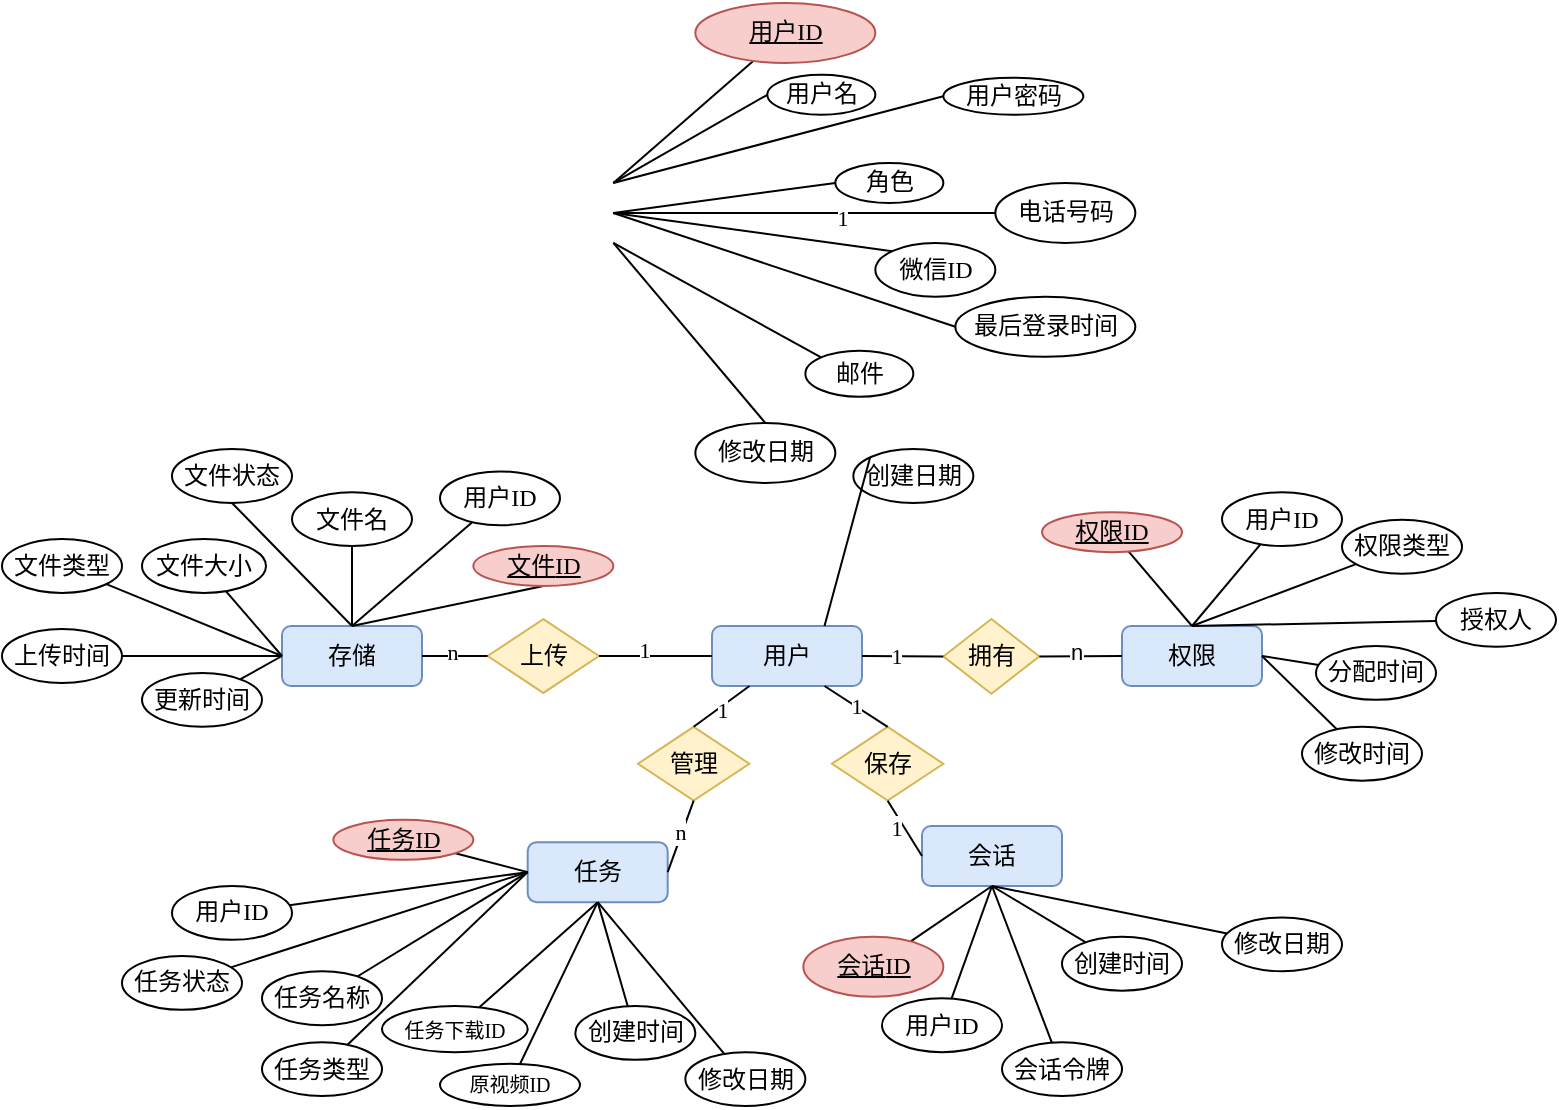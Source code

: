 <mxfile version="26.1.0">
  <diagram name="第 1 页" id="bgOKUu7Gq8YM4usamPUP">
    <mxGraphModel dx="1508" dy="450" grid="1" gridSize="10" guides="1" tooltips="1" connect="1" arrows="1" fold="1" page="1" pageScale="1" pageWidth="827" pageHeight="1169" math="0" shadow="0">
      <root>
        <mxCell id="0" />
        <mxCell id="1" parent="0" />
        <mxCell id="eCRAXAOJvU1YLAQ8M_cn-24" style="rounded=0;orthogonalLoop=1;jettySize=auto;html=1;entryX=1;entryY=0;entryDx=0;entryDy=0;endArrow=none;startFill=0;fontFamily=宋体;" parent="1" source="eCRAXAOJvU1YLAQ8M_cn-1" edge="1">
          <mxGeometry relative="1" as="geometry">
            <mxPoint x="235.67" y="468.47" as="targetPoint" />
          </mxGeometry>
        </mxCell>
        <mxCell id="eCRAXAOJvU1YLAQ8M_cn-1" value="&lt;u&gt;用户&lt;font face=&quot;Times New Roman&quot;&gt;ID&lt;/font&gt;&lt;/u&gt;" style="ellipse;whiteSpace=wrap;html=1;fillColor=#f8cecc;strokeColor=#b85450;fontFamily=宋体;" parent="1" vertex="1">
          <mxGeometry x="276.67" y="378.47" width="90" height="30" as="geometry" />
        </mxCell>
        <mxCell id="eCRAXAOJvU1YLAQ8M_cn-2" value="用户" style="rounded=1;whiteSpace=wrap;html=1;strokeColor=#6c8ebf;align=center;verticalAlign=middle;fontFamily=宋体;fontSize=12;fillColor=#dae8fc;" parent="1" vertex="1">
          <mxGeometry x="285" y="690" width="75" height="30" as="geometry" />
        </mxCell>
        <mxCell id="eCRAXAOJvU1YLAQ8M_cn-3" value="用户名&lt;span style=&quot;color: rgba(0, 0, 0, 0); font-size: 0px; text-align: start; text-wrap-mode: nowrap;&quot;&gt;%3CmxGraphModel%3E%3Croot%3E%3CmxCell%20id%3D%220%22%2F%3E%3CmxCell%20id%3D%221%22%20parent%3D%220%22%2F%3E%3CmxCell%20id%3D%222%22%20value%3D%22%E7%94%A8%E6%88%B7ID%22%20style%3D%22ellipse%3BwhiteSpace%3Dwrap%3Bhtml%3D1%3B%22%20vertex%3D%221%22%20parent%3D%221%22%3E%3CmxGeometry%20x%3D%22290%22%20y%3D%22230%22%20width%3D%22120%22%20height%3D%2280%22%20as%3D%22geometry%22%2F%3E%3C%2FmxCell%3E%3C%2Froot%3E%3C%2FmxGraphModel%3E&lt;/span&gt;" style="ellipse;whiteSpace=wrap;html=1;fontFamily=宋体;" parent="1" vertex="1">
          <mxGeometry x="312.67" y="414.38" width="54" height="20" as="geometry" />
        </mxCell>
        <mxCell id="eCRAXAOJvU1YLAQ8M_cn-4" value="角色" style="ellipse;whiteSpace=wrap;html=1;fontFamily=宋体;" parent="1" vertex="1">
          <mxGeometry x="346.67" y="458.47" width="54" height="20" as="geometry" />
        </mxCell>
        <mxCell id="eCRAXAOJvU1YLAQ8M_cn-5" value="邮件" style="ellipse;whiteSpace=wrap;html=1;fontFamily=宋体;" parent="1" vertex="1">
          <mxGeometry x="331.67" y="552.33" width="54" height="23.07" as="geometry" />
        </mxCell>
        <mxCell id="eCRAXAOJvU1YLAQ8M_cn-6" value="微信&lt;font face=&quot;Times New Roman&quot;&gt;ID&lt;/font&gt;" style="ellipse;whiteSpace=wrap;html=1;strokeColor=default;align=center;verticalAlign=middle;fontFamily=宋体;fontSize=12;fontColor=default;fillColor=default;" parent="1" vertex="1">
          <mxGeometry x="366.67" y="498.47" width="60" height="26.93" as="geometry" />
        </mxCell>
        <mxCell id="eCRAXAOJvU1YLAQ8M_cn-7" value="电话号码" style="ellipse;whiteSpace=wrap;html=1;fontFamily=宋体;" parent="1" vertex="1">
          <mxGeometry x="426.67" y="468.47" width="70" height="30" as="geometry" />
        </mxCell>
        <mxCell id="eCRAXAOJvU1YLAQ8M_cn-8" value="用户密码" style="ellipse;whiteSpace=wrap;html=1;fontFamily=宋体;" parent="1" vertex="1">
          <mxGeometry x="400.67" y="415.91" width="70" height="18.47" as="geometry" />
        </mxCell>
        <mxCell id="eCRAXAOJvU1YLAQ8M_cn-9" value="修改日期" style="ellipse;whiteSpace=wrap;html=1;fontFamily=宋体;" parent="1" vertex="1">
          <mxGeometry x="276.67" y="588.47" width="70" height="30" as="geometry" />
        </mxCell>
        <mxCell id="eCRAXAOJvU1YLAQ8M_cn-10" value="创建日期" style="ellipse;whiteSpace=wrap;html=1;fontFamily=宋体;" parent="1" vertex="1">
          <mxGeometry x="355.67" y="601.54" width="60" height="26.93" as="geometry" />
        </mxCell>
        <mxCell id="eCRAXAOJvU1YLAQ8M_cn-11" value="最后登录时间" style="ellipse;whiteSpace=wrap;html=1;fontFamily=宋体;" parent="1" vertex="1">
          <mxGeometry x="406.67" y="525.4" width="90" height="30" as="geometry" />
        </mxCell>
        <mxCell id="eCRAXAOJvU1YLAQ8M_cn-14" value="任务" style="rounded=1;whiteSpace=wrap;html=1;strokeColor=#6c8ebf;align=center;verticalAlign=middle;fontFamily=宋体;fontSize=12;fillColor=#dae8fc;" parent="1" vertex="1">
          <mxGeometry x="192.84" y="798.07" width="70" height="30" as="geometry" />
        </mxCell>
        <mxCell id="eCRAXAOJvU1YLAQ8M_cn-15" value="存储" style="rounded=1;whiteSpace=wrap;html=1;fillColor=#dae8fc;strokeColor=#6c8ebf;fontFamily=宋体;" parent="1" vertex="1">
          <mxGeometry x="70" y="690" width="70" height="30" as="geometry" />
        </mxCell>
        <mxCell id="eCRAXAOJvU1YLAQ8M_cn-16" value="拥有" style="rhombus;whiteSpace=wrap;html=1;horizontal=1;rotation=0;fillColor=#fff2cc;strokeColor=#d6b656;fontFamily=宋体;flipV=1;flipH=1;" parent="1" vertex="1">
          <mxGeometry x="400.67" y="686.54" width="48.01" height="37.31" as="geometry" />
        </mxCell>
        <mxCell id="eCRAXAOJvU1YLAQ8M_cn-18" value="上传" style="rhombus;whiteSpace=wrap;html=1;fillColor=#fff2cc;strokeColor=#d6b656;fontFamily=宋体;" parent="1" vertex="1">
          <mxGeometry x="172.83" y="686.54" width="55.67" height="36.93" as="geometry" />
        </mxCell>
        <mxCell id="eCRAXAOJvU1YLAQ8M_cn-20" value="管理" style="rhombus;whiteSpace=wrap;html=1;horizontal=1;rotation=0;fillColor=#fff2cc;strokeColor=#d6b656;fontFamily=宋体;" parent="1" vertex="1">
          <mxGeometry x="248" y="740.4" width="55.67" height="36.93" as="geometry" />
        </mxCell>
        <mxCell id="eCRAXAOJvU1YLAQ8M_cn-21" value="会话" style="rounded=1;whiteSpace=wrap;html=1;strokeColor=#6c8ebf;align=center;verticalAlign=middle;fontFamily=宋体;fontSize=12;fillColor=#dae8fc;" parent="1" vertex="1">
          <mxGeometry x="390.0" y="790" width="70" height="30" as="geometry" />
        </mxCell>
        <mxCell id="eCRAXAOJvU1YLAQ8M_cn-23" value="保存" style="rhombus;whiteSpace=wrap;html=1;horizontal=1;rotation=0;fillColor=#fff2cc;strokeColor=#d6b656;fontFamily=宋体;" parent="1" vertex="1">
          <mxGeometry x="345.0" y="740.4" width="55.67" height="36.93" as="geometry" />
        </mxCell>
        <mxCell id="eCRAXAOJvU1YLAQ8M_cn-25" style="rounded=0;orthogonalLoop=1;jettySize=auto;html=1;entryX=1;entryY=1;entryDx=0;entryDy=0;endArrow=none;startFill=0;exitX=0;exitY=0;exitDx=0;exitDy=0;fontFamily=宋体;" parent="1" source="eCRAXAOJvU1YLAQ8M_cn-5" edge="1">
          <mxGeometry relative="1" as="geometry">
            <mxPoint x="482.17" y="312.47" as="sourcePoint" />
            <mxPoint x="235.67" y="498.47" as="targetPoint" />
          </mxGeometry>
        </mxCell>
        <mxCell id="eCRAXAOJvU1YLAQ8M_cn-26" style="rounded=0;orthogonalLoop=1;jettySize=auto;html=1;entryX=1;entryY=0.5;entryDx=0;entryDy=0;endArrow=none;startFill=0;exitX=0;exitY=0.5;exitDx=0;exitDy=0;fontFamily=宋体;" parent="1" source="eCRAXAOJvU1YLAQ8M_cn-11" edge="1">
          <mxGeometry relative="1" as="geometry">
            <mxPoint x="492.67" y="322.47" as="sourcePoint" />
            <mxPoint x="235.67" y="483.47" as="targetPoint" />
          </mxGeometry>
        </mxCell>
        <mxCell id="eCRAXAOJvU1YLAQ8M_cn-27" style="rounded=0;orthogonalLoop=1;jettySize=auto;html=1;entryX=1;entryY=0.5;entryDx=0;entryDy=0;endArrow=none;startFill=0;exitX=0;exitY=0;exitDx=0;exitDy=0;fontFamily=宋体;" parent="1" source="eCRAXAOJvU1YLAQ8M_cn-6" edge="1">
          <mxGeometry relative="1" as="geometry">
            <mxPoint x="502.17" y="332.47" as="sourcePoint" />
            <mxPoint x="235.67" y="483.47" as="targetPoint" />
          </mxGeometry>
        </mxCell>
        <mxCell id="eCRAXAOJvU1YLAQ8M_cn-28" style="rounded=0;orthogonalLoop=1;jettySize=auto;html=1;entryX=1;entryY=0.5;entryDx=0;entryDy=0;endArrow=none;startFill=0;exitX=0;exitY=0.5;exitDx=0;exitDy=0;fontFamily=宋体;" parent="1" source="eCRAXAOJvU1YLAQ8M_cn-7" edge="1">
          <mxGeometry relative="1" as="geometry">
            <mxPoint x="512.17" y="342.47" as="sourcePoint" />
            <mxPoint x="235.67" y="483.47" as="targetPoint" />
          </mxGeometry>
        </mxCell>
        <mxCell id="eCRAXAOJvU1YLAQ8M_cn-29" style="rounded=0;orthogonalLoop=1;jettySize=auto;html=1;entryX=1;entryY=0.5;entryDx=0;entryDy=0;endArrow=none;startFill=0;exitX=0;exitY=0.5;exitDx=0;exitDy=0;fontFamily=宋体;" parent="1" source="eCRAXAOJvU1YLAQ8M_cn-4" edge="1">
          <mxGeometry relative="1" as="geometry">
            <mxPoint x="522.17" y="352.47" as="sourcePoint" />
            <mxPoint x="235.67" y="483.47" as="targetPoint" />
          </mxGeometry>
        </mxCell>
        <mxCell id="eCRAXAOJvU1YLAQ8M_cn-30" style="rounded=0;orthogonalLoop=1;jettySize=auto;html=1;entryX=1;entryY=0;entryDx=0;entryDy=0;endArrow=none;startFill=0;exitX=0;exitY=0.5;exitDx=0;exitDy=0;fontFamily=宋体;" parent="1" source="eCRAXAOJvU1YLAQ8M_cn-8" edge="1">
          <mxGeometry relative="1" as="geometry">
            <mxPoint x="532.17" y="362.47" as="sourcePoint" />
            <mxPoint x="235.67" y="468.47" as="targetPoint" />
          </mxGeometry>
        </mxCell>
        <mxCell id="eCRAXAOJvU1YLAQ8M_cn-31" style="rounded=0;orthogonalLoop=1;jettySize=auto;html=1;entryX=1;entryY=0;entryDx=0;entryDy=0;endArrow=none;startFill=0;exitX=0;exitY=0.5;exitDx=0;exitDy=0;fontFamily=宋体;" parent="1" source="eCRAXAOJvU1YLAQ8M_cn-3" edge="1">
          <mxGeometry relative="1" as="geometry">
            <mxPoint x="542.17" y="372.47" as="sourcePoint" />
            <mxPoint x="235.67" y="468.47" as="targetPoint" />
          </mxGeometry>
        </mxCell>
        <mxCell id="eCRAXAOJvU1YLAQ8M_cn-32" style="rounded=0;orthogonalLoop=1;jettySize=auto;html=1;entryX=1;entryY=1;entryDx=0;entryDy=0;endArrow=none;startFill=0;exitX=0.5;exitY=0;exitDx=0;exitDy=0;fontFamily=宋体;" parent="1" source="eCRAXAOJvU1YLAQ8M_cn-9" edge="1">
          <mxGeometry relative="1" as="geometry">
            <mxPoint x="552.17" y="382.47" as="sourcePoint" />
            <mxPoint x="235.67" y="498.47" as="targetPoint" />
          </mxGeometry>
        </mxCell>
        <mxCell id="eCRAXAOJvU1YLAQ8M_cn-33" style="rounded=0;orthogonalLoop=1;jettySize=auto;html=1;entryX=0.75;entryY=0;entryDx=0;entryDy=0;endArrow=none;startFill=0;exitX=0;exitY=0;exitDx=0;exitDy=0;fontFamily=宋体;" parent="1" source="eCRAXAOJvU1YLAQ8M_cn-10" target="eCRAXAOJvU1YLAQ8M_cn-2" edge="1">
          <mxGeometry relative="1" as="geometry">
            <mxPoint x="562.17" y="392.47" as="sourcePoint" />
            <mxPoint x="235.67" y="498.47" as="targetPoint" />
          </mxGeometry>
        </mxCell>
        <mxCell id="eCRAXAOJvU1YLAQ8M_cn-37" value="1" style="rounded=0;orthogonalLoop=1;jettySize=auto;html=1;entryX=0.75;entryY=1;entryDx=0;entryDy=0;endArrow=none;startFill=0;exitX=0.5;exitY=0;exitDx=0;exitDy=0;fontFamily=Times New Roman;" parent="1" source="eCRAXAOJvU1YLAQ8M_cn-23" target="eCRAXAOJvU1YLAQ8M_cn-2" edge="1">
          <mxGeometry relative="1" as="geometry">
            <mxPoint x="706.5" y="634" as="sourcePoint" />
            <mxPoint x="623.5" y="710" as="targetPoint" />
          </mxGeometry>
        </mxCell>
        <mxCell id="eCRAXAOJvU1YLAQ8M_cn-38" style="rounded=0;orthogonalLoop=1;jettySize=auto;html=1;entryX=1;entryY=0.5;entryDx=0;entryDy=0;endArrow=none;startFill=0;exitX=0;exitY=0.5;exitDx=0;exitDy=0;fontFamily=宋体;" parent="1" source="eCRAXAOJvU1YLAQ8M_cn-2" target="eCRAXAOJvU1YLAQ8M_cn-18" edge="1">
          <mxGeometry relative="1" as="geometry">
            <mxPoint x="716.5" y="644" as="sourcePoint" />
            <mxPoint x="633.5" y="720" as="targetPoint" />
          </mxGeometry>
        </mxCell>
        <mxCell id="eCRAXAOJvU1YLAQ8M_cn-123" value="1" style="edgeLabel;html=1;align=center;verticalAlign=middle;resizable=0;points=[];fontFamily=Times New Roman;fontSize=11;fontColor=default;labelBackgroundColor=default;" parent="eCRAXAOJvU1YLAQ8M_cn-38" vertex="1" connectable="0">
          <mxGeometry x="0.197" y="-3" relative="1" as="geometry">
            <mxPoint as="offset" />
          </mxGeometry>
        </mxCell>
        <mxCell id="eCRAXAOJvU1YLAQ8M_cn-39" style="rounded=0;orthogonalLoop=1;jettySize=auto;html=1;entryX=0.25;entryY=1;entryDx=0;entryDy=0;endArrow=none;startFill=0;exitX=0.5;exitY=0;exitDx=0;exitDy=0;fontFamily=宋体;" parent="1" source="eCRAXAOJvU1YLAQ8M_cn-20" target="eCRAXAOJvU1YLAQ8M_cn-2" edge="1">
          <mxGeometry relative="1" as="geometry">
            <mxPoint x="726.5" y="654" as="sourcePoint" />
            <mxPoint x="643.5" y="730" as="targetPoint" />
          </mxGeometry>
        </mxCell>
        <mxCell id="eCRAXAOJvU1YLAQ8M_cn-124" value="1" style="edgeLabel;html=1;align=center;verticalAlign=middle;resizable=0;points=[];fontFamily=Times New Roman;fontSize=11;fontColor=default;labelBackgroundColor=default;" parent="eCRAXAOJvU1YLAQ8M_cn-39" vertex="1" connectable="0">
          <mxGeometry x="0.052" y="-2" relative="1" as="geometry">
            <mxPoint x="-2" as="offset" />
          </mxGeometry>
        </mxCell>
        <mxCell id="eCRAXAOJvU1YLAQ8M_cn-40" style="rounded=0;orthogonalLoop=1;jettySize=auto;html=1;entryX=1;entryY=0.5;entryDx=0;entryDy=0;endArrow=none;startFill=0;fontFamily=宋体;exitX=0;exitY=0.5;exitDx=0;exitDy=0;" parent="1" source="eCRAXAOJvU1YLAQ8M_cn-16" target="eCRAXAOJvU1YLAQ8M_cn-2" edge="1">
          <mxGeometry relative="1" as="geometry">
            <mxPoint x="410" y="705" as="sourcePoint" />
            <mxPoint x="653.5" y="740" as="targetPoint" />
          </mxGeometry>
        </mxCell>
        <mxCell id="eCRAXAOJvU1YLAQ8M_cn-120" value="1" style="edgeLabel;html=1;align=center;verticalAlign=middle;resizable=0;points=[];fontFamily=Times New Roman;fontSize=11;fontColor=default;labelBackgroundColor=default;" parent="eCRAXAOJvU1YLAQ8M_cn-40" vertex="1" connectable="0">
          <mxGeometry x="0.071" y="1" relative="1" as="geometry">
            <mxPoint x="-2" y="-1" as="offset" />
          </mxGeometry>
        </mxCell>
        <mxCell id="eCRAXAOJvU1YLAQ8M_cn-44" style="rounded=0;orthogonalLoop=1;jettySize=auto;html=1;entryX=0;entryY=0.5;entryDx=0;entryDy=0;endArrow=none;startFill=0;exitX=1;exitY=0.5;exitDx=0;exitDy=0;fontFamily=宋体;" parent="1" source="eCRAXAOJvU1YLAQ8M_cn-15" target="eCRAXAOJvU1YLAQ8M_cn-18" edge="1">
          <mxGeometry relative="1" as="geometry">
            <mxPoint x="470" y="499" as="sourcePoint" />
            <mxPoint x="387" y="575" as="targetPoint" />
          </mxGeometry>
        </mxCell>
        <mxCell id="eCRAXAOJvU1YLAQ8M_cn-122" value="n" style="edgeLabel;html=1;align=center;verticalAlign=middle;resizable=0;points=[];fontFamily=Times New Roman;fontSize=11;fontColor=default;labelBackgroundColor=default;" parent="eCRAXAOJvU1YLAQ8M_cn-44" vertex="1" connectable="0">
          <mxGeometry x="-0.093" y="2" relative="1" as="geometry">
            <mxPoint as="offset" />
          </mxGeometry>
        </mxCell>
        <mxCell id="eCRAXAOJvU1YLAQ8M_cn-45" style="rounded=0;orthogonalLoop=1;jettySize=auto;html=1;entryX=0.5;entryY=1;entryDx=0;entryDy=0;endArrow=none;startFill=0;exitX=1;exitY=0.5;exitDx=0;exitDy=0;fontFamily=宋体;" parent="1" source="eCRAXAOJvU1YLAQ8M_cn-14" target="eCRAXAOJvU1YLAQ8M_cn-20" edge="1">
          <mxGeometry relative="1" as="geometry">
            <mxPoint x="480" y="509" as="sourcePoint" />
            <mxPoint x="397" y="585" as="targetPoint" />
          </mxGeometry>
        </mxCell>
        <mxCell id="eCRAXAOJvU1YLAQ8M_cn-125" value="n" style="edgeLabel;html=1;align=center;verticalAlign=middle;resizable=0;points=[];fontFamily=Times New Roman;fontSize=11;fontColor=default;labelBackgroundColor=default;" parent="eCRAXAOJvU1YLAQ8M_cn-45" vertex="1" connectable="0">
          <mxGeometry x="0.143" y="1" relative="1" as="geometry">
            <mxPoint as="offset" />
          </mxGeometry>
        </mxCell>
        <mxCell id="eCRAXAOJvU1YLAQ8M_cn-46" style="rounded=0;orthogonalLoop=1;jettySize=auto;html=1;entryX=0.5;entryY=1;entryDx=0;entryDy=0;endArrow=none;startFill=0;exitX=0;exitY=0.5;exitDx=0;exitDy=0;fontFamily=宋体;" parent="1" source="eCRAXAOJvU1YLAQ8M_cn-21" target="eCRAXAOJvU1YLAQ8M_cn-23" edge="1">
          <mxGeometry relative="1" as="geometry">
            <mxPoint x="796.5" y="724" as="sourcePoint" />
            <mxPoint x="713.5" y="800" as="targetPoint" />
          </mxGeometry>
        </mxCell>
        <mxCell id="eCRAXAOJvU1YLAQ8M_cn-126" value="1" style="edgeLabel;html=1;align=center;verticalAlign=middle;resizable=0;points=[];fontFamily=Times New Roman;fontSize=11;fontColor=default;labelBackgroundColor=default;" parent="eCRAXAOJvU1YLAQ8M_cn-46" vertex="1" connectable="0">
          <mxGeometry x="0.377" y="-1" relative="1" as="geometry">
            <mxPoint x="-2" y="5" as="offset" />
          </mxGeometry>
        </mxCell>
        <mxCell id="eCRAXAOJvU1YLAQ8M_cn-55" style="rounded=0;orthogonalLoop=1;jettySize=auto;html=1;entryX=0.5;entryY=1;entryDx=0;entryDy=0;endArrow=none;startFill=0;fontFamily=宋体;" parent="1" source="eCRAXAOJvU1YLAQ8M_cn-49" target="eCRAXAOJvU1YLAQ8M_cn-21" edge="1">
          <mxGeometry relative="1" as="geometry" />
        </mxCell>
        <mxCell id="eCRAXAOJvU1YLAQ8M_cn-49" value="会话&lt;font face=&quot;Times New Roman&quot;&gt;ID&lt;/font&gt;" style="ellipse;whiteSpace=wrap;html=1;fontStyle=4;fillColor=#f8cecc;strokeColor=#b85450;fontFamily=宋体;" parent="1" vertex="1">
          <mxGeometry x="330.67" y="845.4" width="70" height="30" as="geometry" />
        </mxCell>
        <mxCell id="eCRAXAOJvU1YLAQ8M_cn-56" style="edgeStyle=none;shape=connector;rounded=0;orthogonalLoop=1;jettySize=auto;html=1;entryX=0.5;entryY=1;entryDx=0;entryDy=0;strokeColor=default;align=center;verticalAlign=middle;fontFamily=宋体;fontSize=11;fontColor=default;labelBackgroundColor=default;startFill=0;endArrow=none;" parent="1" source="eCRAXAOJvU1YLAQ8M_cn-50" target="eCRAXAOJvU1YLAQ8M_cn-21" edge="1">
          <mxGeometry relative="1" as="geometry" />
        </mxCell>
        <mxCell id="eCRAXAOJvU1YLAQ8M_cn-50" value="用户&lt;font face=&quot;Times New Roman&quot;&gt;ID&lt;/font&gt;" style="ellipse;whiteSpace=wrap;html=1;fontFamily=宋体;" parent="1" vertex="1">
          <mxGeometry x="370.0" y="876.14" width="60" height="26.93" as="geometry" />
        </mxCell>
        <mxCell id="eCRAXAOJvU1YLAQ8M_cn-57" style="edgeStyle=none;shape=connector;rounded=0;orthogonalLoop=1;jettySize=auto;html=1;entryX=0.5;entryY=1;entryDx=0;entryDy=0;strokeColor=default;align=center;verticalAlign=middle;fontFamily=宋体;fontSize=11;fontColor=default;labelBackgroundColor=default;startFill=0;endArrow=none;" parent="1" source="eCRAXAOJvU1YLAQ8M_cn-51" target="eCRAXAOJvU1YLAQ8M_cn-21" edge="1">
          <mxGeometry relative="1" as="geometry" />
        </mxCell>
        <mxCell id="eCRAXAOJvU1YLAQ8M_cn-51" value="会话令牌" style="ellipse;whiteSpace=wrap;html=1;fontFamily=宋体;" parent="1" vertex="1">
          <mxGeometry x="430.0" y="898.07" width="60" height="26.93" as="geometry" />
        </mxCell>
        <mxCell id="eCRAXAOJvU1YLAQ8M_cn-58" style="edgeStyle=none;shape=connector;rounded=0;orthogonalLoop=1;jettySize=auto;html=1;entryX=0.5;entryY=1;entryDx=0;entryDy=0;strokeColor=default;align=center;verticalAlign=middle;fontFamily=宋体;fontSize=11;fontColor=default;labelBackgroundColor=default;startFill=0;endArrow=none;" parent="1" source="eCRAXAOJvU1YLAQ8M_cn-52" target="eCRAXAOJvU1YLAQ8M_cn-21" edge="1">
          <mxGeometry relative="1" as="geometry" />
        </mxCell>
        <mxCell id="eCRAXAOJvU1YLAQ8M_cn-52" value="创建时间" style="ellipse;whiteSpace=wrap;html=1;fontFamily=宋体;" parent="1" vertex="1">
          <mxGeometry x="460.0" y="845.4" width="60" height="26.93" as="geometry" />
        </mxCell>
        <mxCell id="eCRAXAOJvU1YLAQ8M_cn-59" style="edgeStyle=none;shape=connector;rounded=0;orthogonalLoop=1;jettySize=auto;html=1;entryX=0.5;entryY=1;entryDx=0;entryDy=0;strokeColor=default;align=center;verticalAlign=middle;fontFamily=宋体;fontSize=11;fontColor=default;labelBackgroundColor=default;startFill=0;endArrow=none;" parent="1" source="eCRAXAOJvU1YLAQ8M_cn-53" target="eCRAXAOJvU1YLAQ8M_cn-21" edge="1">
          <mxGeometry relative="1" as="geometry" />
        </mxCell>
        <mxCell id="eCRAXAOJvU1YLAQ8M_cn-53" value="修改日期" style="ellipse;whiteSpace=wrap;html=1;fontFamily=宋体;" parent="1" vertex="1">
          <mxGeometry x="540" y="835.74" width="60" height="26.93" as="geometry" />
        </mxCell>
        <mxCell id="eCRAXAOJvU1YLAQ8M_cn-79" style="edgeStyle=none;shape=connector;rounded=0;orthogonalLoop=1;jettySize=auto;html=1;strokeColor=default;align=center;verticalAlign=middle;fontFamily=宋体;fontSize=11;fontColor=default;labelBackgroundColor=default;startFill=0;endArrow=none;entryX=0;entryY=0.5;entryDx=0;entryDy=0;" parent="1" source="eCRAXAOJvU1YLAQ8M_cn-60" target="eCRAXAOJvU1YLAQ8M_cn-14" edge="1">
          <mxGeometry relative="1" as="geometry">
            <mxPoint x="130" y="840" as="targetPoint" />
          </mxGeometry>
        </mxCell>
        <mxCell id="eCRAXAOJvU1YLAQ8M_cn-60" value="任务&lt;font face=&quot;Times New Roman&quot;&gt;ID&lt;/font&gt;" style="ellipse;whiteSpace=wrap;html=1;fontStyle=4;fillColor=#f8cecc;strokeColor=#b85450;fontFamily=宋体;" parent="1" vertex="1">
          <mxGeometry x="95.67" y="786.93" width="70" height="20" as="geometry" />
        </mxCell>
        <mxCell id="eCRAXAOJvU1YLAQ8M_cn-78" style="edgeStyle=none;shape=connector;rounded=0;orthogonalLoop=1;jettySize=auto;html=1;entryX=0;entryY=0.5;entryDx=0;entryDy=0;strokeColor=default;align=center;verticalAlign=middle;fontFamily=宋体;fontSize=11;fontColor=default;labelBackgroundColor=default;startFill=0;endArrow=none;" parent="1" source="eCRAXAOJvU1YLAQ8M_cn-61" target="eCRAXAOJvU1YLAQ8M_cn-14" edge="1">
          <mxGeometry relative="1" as="geometry" />
        </mxCell>
        <mxCell id="eCRAXAOJvU1YLAQ8M_cn-61" value="用户&lt;font face=&quot;Times New Roman&quot;&gt;ID&lt;/font&gt;" style="ellipse;whiteSpace=wrap;html=1;fontFamily=宋体;" parent="1" vertex="1">
          <mxGeometry x="15" y="820.0" width="60" height="26.93" as="geometry" />
        </mxCell>
        <mxCell id="eCRAXAOJvU1YLAQ8M_cn-72" style="edgeStyle=none;shape=connector;rounded=0;orthogonalLoop=1;jettySize=auto;html=1;entryX=0.5;entryY=1;entryDx=0;entryDy=0;strokeColor=default;align=center;verticalAlign=middle;fontFamily=宋体;fontSize=11;fontColor=default;labelBackgroundColor=default;startFill=0;endArrow=none;" parent="1" source="eCRAXAOJvU1YLAQ8M_cn-64" target="eCRAXAOJvU1YLAQ8M_cn-14" edge="1">
          <mxGeometry relative="1" as="geometry" />
        </mxCell>
        <mxCell id="eCRAXAOJvU1YLAQ8M_cn-64" value="创建时间" style="ellipse;whiteSpace=wrap;html=1;fontFamily=宋体;" parent="1" vertex="1">
          <mxGeometry x="216.67" y="880" width="60" height="26.93" as="geometry" />
        </mxCell>
        <mxCell id="eCRAXAOJvU1YLAQ8M_cn-74" style="edgeStyle=none;shape=connector;rounded=0;orthogonalLoop=1;jettySize=auto;html=1;entryX=0.5;entryY=1;entryDx=0;entryDy=0;strokeColor=default;align=center;verticalAlign=middle;fontFamily=宋体;fontSize=11;fontColor=default;labelBackgroundColor=default;startFill=0;endArrow=none;" parent="1" source="eCRAXAOJvU1YLAQ8M_cn-65" target="eCRAXAOJvU1YLAQ8M_cn-14" edge="1">
          <mxGeometry relative="1" as="geometry" />
        </mxCell>
        <mxCell id="eCRAXAOJvU1YLAQ8M_cn-65" value="任务下载&lt;font face=&quot;Times New Roman&quot;&gt;ID&lt;/font&gt;" style="ellipse;whiteSpace=wrap;html=1;fontSize=10;fontFamily=宋体;" parent="1" vertex="1">
          <mxGeometry x="120" y="880" width="72.84" height="23.07" as="geometry" />
        </mxCell>
        <mxCell id="eCRAXAOJvU1YLAQ8M_cn-77" style="edgeStyle=none;shape=connector;rounded=0;orthogonalLoop=1;jettySize=auto;html=1;entryX=0;entryY=0.5;entryDx=0;entryDy=0;strokeColor=default;align=center;verticalAlign=middle;fontFamily=宋体;fontSize=11;fontColor=default;labelBackgroundColor=default;startFill=0;endArrow=none;" parent="1" source="eCRAXAOJvU1YLAQ8M_cn-66" target="eCRAXAOJvU1YLAQ8M_cn-14" edge="1">
          <mxGeometry relative="1" as="geometry" />
        </mxCell>
        <mxCell id="eCRAXAOJvU1YLAQ8M_cn-66" value="任务状态" style="ellipse;whiteSpace=wrap;html=1;fontFamily=宋体;" parent="1" vertex="1">
          <mxGeometry x="-10" y="855" width="60" height="26.93" as="geometry" />
        </mxCell>
        <mxCell id="eCRAXAOJvU1YLAQ8M_cn-73" style="edgeStyle=none;shape=connector;rounded=0;orthogonalLoop=1;jettySize=auto;html=1;entryX=0.5;entryY=1;entryDx=0;entryDy=0;strokeColor=default;align=center;verticalAlign=middle;fontFamily=宋体;fontSize=11;fontColor=default;labelBackgroundColor=default;startFill=0;endArrow=none;" parent="1" source="eCRAXAOJvU1YLAQ8M_cn-67" target="eCRAXAOJvU1YLAQ8M_cn-14" edge="1">
          <mxGeometry relative="1" as="geometry" />
        </mxCell>
        <mxCell id="eCRAXAOJvU1YLAQ8M_cn-67" value="原视频&lt;font face=&quot;Times New Roman&quot;&gt;ID&lt;/font&gt;" style="ellipse;whiteSpace=wrap;html=1;fontSize=10;fontFamily=宋体;" parent="1" vertex="1">
          <mxGeometry x="149" y="908.87" width="70" height="21.13" as="geometry" />
        </mxCell>
        <mxCell id="eCRAXAOJvU1YLAQ8M_cn-75" style="edgeStyle=none;shape=connector;rounded=0;orthogonalLoop=1;jettySize=auto;html=1;entryX=0;entryY=0.5;entryDx=0;entryDy=0;strokeColor=default;align=center;verticalAlign=middle;fontFamily=宋体;fontSize=11;fontColor=default;labelBackgroundColor=default;startFill=0;endArrow=none;" parent="1" source="eCRAXAOJvU1YLAQ8M_cn-68" target="eCRAXAOJvU1YLAQ8M_cn-14" edge="1">
          <mxGeometry relative="1" as="geometry" />
        </mxCell>
        <mxCell id="eCRAXAOJvU1YLAQ8M_cn-68" value="任务类型" style="ellipse;whiteSpace=wrap;html=1;fontFamily=宋体;" parent="1" vertex="1">
          <mxGeometry x="60" y="898.07" width="60" height="26.93" as="geometry" />
        </mxCell>
        <mxCell id="eCRAXAOJvU1YLAQ8M_cn-76" style="edgeStyle=none;shape=connector;rounded=0;orthogonalLoop=1;jettySize=auto;html=1;entryX=0;entryY=0.5;entryDx=0;entryDy=0;strokeColor=default;align=center;verticalAlign=middle;fontFamily=宋体;fontSize=11;fontColor=default;labelBackgroundColor=default;startFill=0;endArrow=none;" parent="1" source="eCRAXAOJvU1YLAQ8M_cn-69" target="eCRAXAOJvU1YLAQ8M_cn-14" edge="1">
          <mxGeometry relative="1" as="geometry" />
        </mxCell>
        <mxCell id="eCRAXAOJvU1YLAQ8M_cn-69" value="任务名称" style="ellipse;whiteSpace=wrap;html=1;fontFamily=宋体;" parent="1" vertex="1">
          <mxGeometry x="60" y="862.67" width="60" height="26.93" as="geometry" />
        </mxCell>
        <mxCell id="eCRAXAOJvU1YLAQ8M_cn-71" style="edgeStyle=none;shape=connector;rounded=0;orthogonalLoop=1;jettySize=auto;html=1;entryX=0.5;entryY=1;entryDx=0;entryDy=0;strokeColor=default;align=center;verticalAlign=middle;fontFamily=宋体;fontSize=11;fontColor=default;labelBackgroundColor=default;startFill=0;endArrow=none;" parent="1" source="eCRAXAOJvU1YLAQ8M_cn-70" target="eCRAXAOJvU1YLAQ8M_cn-14" edge="1">
          <mxGeometry relative="1" as="geometry" />
        </mxCell>
        <mxCell id="eCRAXAOJvU1YLAQ8M_cn-70" value="修改日期" style="ellipse;whiteSpace=wrap;html=1;fontFamily=宋体;" parent="1" vertex="1">
          <mxGeometry x="271.67" y="903.07" width="60" height="26.93" as="geometry" />
        </mxCell>
        <mxCell id="eCRAXAOJvU1YLAQ8M_cn-112" style="edgeStyle=none;shape=connector;rounded=0;orthogonalLoop=1;jettySize=auto;html=1;exitX=0.5;exitY=1;exitDx=0;exitDy=0;entryX=0.5;entryY=0;entryDx=0;entryDy=0;strokeColor=default;align=center;verticalAlign=middle;fontFamily=宋体;fontSize=11;fontColor=default;labelBackgroundColor=default;startFill=0;endArrow=none;" parent="1" source="eCRAXAOJvU1YLAQ8M_cn-103" target="eCRAXAOJvU1YLAQ8M_cn-15" edge="1">
          <mxGeometry relative="1" as="geometry" />
        </mxCell>
        <mxCell id="eCRAXAOJvU1YLAQ8M_cn-103" value="文件&lt;font face=&quot;Times New Roman&quot;&gt;ID&lt;/font&gt;" style="ellipse;whiteSpace=wrap;html=1;fontStyle=4;fillColor=#f8cecc;strokeColor=#b85450;fontFamily=宋体;" parent="1" vertex="1">
          <mxGeometry x="165.67" y="650" width="70" height="20" as="geometry" />
        </mxCell>
        <mxCell id="eCRAXAOJvU1YLAQ8M_cn-113" style="edgeStyle=none;shape=connector;rounded=0;orthogonalLoop=1;jettySize=auto;html=1;entryX=0.5;entryY=0;entryDx=0;entryDy=0;strokeColor=default;align=center;verticalAlign=middle;fontFamily=宋体;fontSize=11;fontColor=default;labelBackgroundColor=default;startFill=0;endArrow=none;" parent="1" source="eCRAXAOJvU1YLAQ8M_cn-104" target="eCRAXAOJvU1YLAQ8M_cn-15" edge="1">
          <mxGeometry relative="1" as="geometry" />
        </mxCell>
        <mxCell id="eCRAXAOJvU1YLAQ8M_cn-104" value="用户&lt;font face=&quot;Times New Roman&quot;&gt;ID&lt;/font&gt;" style="ellipse;whiteSpace=wrap;html=1;fontFamily=宋体;" parent="1" vertex="1">
          <mxGeometry x="149" y="612.69" width="60" height="26.93" as="geometry" />
        </mxCell>
        <mxCell id="eCRAXAOJvU1YLAQ8M_cn-114" style="edgeStyle=none;shape=connector;rounded=0;orthogonalLoop=1;jettySize=auto;html=1;exitX=0.5;exitY=1;exitDx=0;exitDy=0;entryX=0.5;entryY=0;entryDx=0;entryDy=0;strokeColor=default;align=center;verticalAlign=middle;fontFamily=宋体;fontSize=11;fontColor=default;labelBackgroundColor=default;startFill=0;endArrow=none;" parent="1" source="eCRAXAOJvU1YLAQ8M_cn-105" target="eCRAXAOJvU1YLAQ8M_cn-15" edge="1">
          <mxGeometry relative="1" as="geometry" />
        </mxCell>
        <mxCell id="eCRAXAOJvU1YLAQ8M_cn-105" value="文件名" style="ellipse;whiteSpace=wrap;html=1;fontFamily=宋体;" parent="1" vertex="1">
          <mxGeometry x="75" y="623.07" width="60" height="26.93" as="geometry" />
        </mxCell>
        <mxCell id="eCRAXAOJvU1YLAQ8M_cn-115" style="edgeStyle=none;shape=connector;rounded=0;orthogonalLoop=1;jettySize=auto;html=1;exitX=0.5;exitY=1;exitDx=0;exitDy=0;entryX=0.5;entryY=0;entryDx=0;entryDy=0;strokeColor=default;align=center;verticalAlign=middle;fontFamily=宋体;fontSize=11;fontColor=default;labelBackgroundColor=default;startFill=0;endArrow=none;" parent="1" source="eCRAXAOJvU1YLAQ8M_cn-106" target="eCRAXAOJvU1YLAQ8M_cn-15" edge="1">
          <mxGeometry relative="1" as="geometry" />
        </mxCell>
        <mxCell id="eCRAXAOJvU1YLAQ8M_cn-106" value="文件状态" style="ellipse;whiteSpace=wrap;html=1;fontFamily=宋体;" parent="1" vertex="1">
          <mxGeometry x="15" y="601.54" width="60" height="26.93" as="geometry" />
        </mxCell>
        <mxCell id="eCRAXAOJvU1YLAQ8M_cn-117" style="edgeStyle=none;shape=connector;rounded=0;orthogonalLoop=1;jettySize=auto;html=1;entryX=0;entryY=0.5;entryDx=0;entryDy=0;strokeColor=default;align=center;verticalAlign=middle;fontFamily=宋体;fontSize=11;fontColor=default;labelBackgroundColor=default;startFill=0;endArrow=none;" parent="1" source="eCRAXAOJvU1YLAQ8M_cn-107" target="eCRAXAOJvU1YLAQ8M_cn-15" edge="1">
          <mxGeometry relative="1" as="geometry" />
        </mxCell>
        <mxCell id="eCRAXAOJvU1YLAQ8M_cn-107" value="文件类型" style="ellipse;whiteSpace=wrap;html=1;fontFamily=宋体;" parent="1" vertex="1">
          <mxGeometry x="-70" y="646.53" width="60" height="26.93" as="geometry" />
        </mxCell>
        <mxCell id="eCRAXAOJvU1YLAQ8M_cn-116" style="edgeStyle=none;shape=connector;rounded=0;orthogonalLoop=1;jettySize=auto;html=1;entryX=0;entryY=0.5;entryDx=0;entryDy=0;strokeColor=default;align=center;verticalAlign=middle;fontFamily=宋体;fontSize=11;fontColor=default;labelBackgroundColor=default;startFill=0;endArrow=none;" parent="1" source="eCRAXAOJvU1YLAQ8M_cn-108" target="eCRAXAOJvU1YLAQ8M_cn-15" edge="1">
          <mxGeometry relative="1" as="geometry" />
        </mxCell>
        <mxCell id="eCRAXAOJvU1YLAQ8M_cn-108" value="文件大小" style="ellipse;whiteSpace=wrap;html=1;fontFamily=宋体;" parent="1" vertex="1">
          <mxGeometry y="646.53" width="62" height="26.93" as="geometry" />
        </mxCell>
        <mxCell id="eCRAXAOJvU1YLAQ8M_cn-119" style="edgeStyle=none;shape=connector;rounded=0;orthogonalLoop=1;jettySize=auto;html=1;entryX=0;entryY=0.5;entryDx=0;entryDy=0;strokeColor=default;align=center;verticalAlign=middle;fontFamily=宋体;fontSize=11;fontColor=default;labelBackgroundColor=default;startFill=0;endArrow=none;" parent="1" source="eCRAXAOJvU1YLAQ8M_cn-109" target="eCRAXAOJvU1YLAQ8M_cn-15" edge="1">
          <mxGeometry relative="1" as="geometry" />
        </mxCell>
        <mxCell id="eCRAXAOJvU1YLAQ8M_cn-109" value="更新时间" style="ellipse;whiteSpace=wrap;html=1;fontFamily=宋体;" parent="1" vertex="1">
          <mxGeometry y="713.47" width="60" height="26.93" as="geometry" />
        </mxCell>
        <mxCell id="eCRAXAOJvU1YLAQ8M_cn-118" style="edgeStyle=none;shape=connector;rounded=0;orthogonalLoop=1;jettySize=auto;html=1;entryX=0;entryY=0.5;entryDx=0;entryDy=0;strokeColor=default;align=center;verticalAlign=middle;fontFamily=宋体;fontSize=11;fontColor=default;labelBackgroundColor=default;startFill=0;endArrow=none;" parent="1" source="eCRAXAOJvU1YLAQ8M_cn-110" target="eCRAXAOJvU1YLAQ8M_cn-15" edge="1">
          <mxGeometry relative="1" as="geometry" />
        </mxCell>
        <mxCell id="eCRAXAOJvU1YLAQ8M_cn-110" value="上传时间" style="ellipse;whiteSpace=wrap;html=1;fontFamily=宋体;" parent="1" vertex="1">
          <mxGeometry x="-70" y="691.54" width="60" height="26.93" as="geometry" />
        </mxCell>
        <mxCell id="eCRAXAOJvU1YLAQ8M_cn-12" value="权限" style="rounded=1;whiteSpace=wrap;html=1;strokeColor=#6c8ebf;align=center;verticalAlign=middle;fontFamily=宋体;fontSize=12;fillColor=#dae8fc;" parent="1" vertex="1">
          <mxGeometry x="490" y="690" width="70" height="30" as="geometry" />
        </mxCell>
        <mxCell id="eCRAXAOJvU1YLAQ8M_cn-43" style="rounded=0;orthogonalLoop=1;jettySize=auto;html=1;entryX=1;entryY=0.5;entryDx=0;entryDy=0;endArrow=none;startFill=0;exitX=0;exitY=0.5;exitDx=0;exitDy=0;fontFamily=宋体;" parent="1" source="eCRAXAOJvU1YLAQ8M_cn-12" target="eCRAXAOJvU1YLAQ8M_cn-16" edge="1">
          <mxGeometry relative="1" as="geometry">
            <mxPoint x="730" y="649" as="sourcePoint" />
            <mxPoint x="647" y="725" as="targetPoint" />
          </mxGeometry>
        </mxCell>
        <mxCell id="eCRAXAOJvU1YLAQ8M_cn-121" value="1" style="edgeLabel;html=1;align=center;verticalAlign=middle;resizable=0;points=[];fontFamily=Times New Roman;fontSize=11;fontColor=default;labelBackgroundColor=default;" parent="eCRAXAOJvU1YLAQ8M_cn-43" vertex="1" connectable="0">
          <mxGeometry x="-0.232" y="-1" relative="1" as="geometry">
            <mxPoint x="-124" y="-218" as="offset" />
          </mxGeometry>
        </mxCell>
        <mxCell id="4TaaLGMU5JSqw4uEG-tQ-2" value="n" style="edgeLabel;html=1;align=center;verticalAlign=middle;resizable=0;points=[];" vertex="1" connectable="0" parent="eCRAXAOJvU1YLAQ8M_cn-43">
          <mxGeometry x="0.106" y="-2" relative="1" as="geometry">
            <mxPoint as="offset" />
          </mxGeometry>
        </mxCell>
        <mxCell id="eCRAXAOJvU1YLAQ8M_cn-92" style="edgeStyle=none;shape=connector;rounded=0;orthogonalLoop=1;jettySize=auto;html=1;entryX=0.5;entryY=0;entryDx=0;entryDy=0;strokeColor=default;align=center;verticalAlign=middle;fontFamily=宋体;fontSize=11;fontColor=default;labelBackgroundColor=default;startFill=0;endArrow=none;" parent="1" source="eCRAXAOJvU1YLAQ8M_cn-86" target="eCRAXAOJvU1YLAQ8M_cn-12" edge="1">
          <mxGeometry relative="1" as="geometry" />
        </mxCell>
        <mxCell id="eCRAXAOJvU1YLAQ8M_cn-86" value="权限&lt;font face=&quot;Times New Roman&quot;&gt;ID&lt;/font&gt;" style="ellipse;whiteSpace=wrap;html=1;fontStyle=4;fillColor=#f8cecc;strokeColor=#b85450;fontFamily=宋体;" parent="1" vertex="1">
          <mxGeometry x="450" y="633.07" width="70" height="20" as="geometry" />
        </mxCell>
        <mxCell id="eCRAXAOJvU1YLAQ8M_cn-93" style="edgeStyle=none;shape=connector;rounded=0;orthogonalLoop=1;jettySize=auto;html=1;strokeColor=default;align=center;verticalAlign=middle;fontFamily=宋体;fontSize=11;fontColor=default;labelBackgroundColor=default;startFill=0;endArrow=none;entryX=0.5;entryY=0;entryDx=0;entryDy=0;" parent="1" source="eCRAXAOJvU1YLAQ8M_cn-87" target="eCRAXAOJvU1YLAQ8M_cn-12" edge="1">
          <mxGeometry relative="1" as="geometry">
            <mxPoint x="587.83" y="700" as="targetPoint" />
          </mxGeometry>
        </mxCell>
        <mxCell id="eCRAXAOJvU1YLAQ8M_cn-87" value="用户&lt;font face=&quot;Times New Roman&quot;&gt;ID&lt;/font&gt;" style="ellipse;whiteSpace=wrap;html=1;fontFamily=宋体;" parent="1" vertex="1">
          <mxGeometry x="540" y="623.07" width="60" height="26.93" as="geometry" />
        </mxCell>
        <mxCell id="eCRAXAOJvU1YLAQ8M_cn-94" style="edgeStyle=none;shape=connector;rounded=0;orthogonalLoop=1;jettySize=auto;html=1;entryX=0.5;entryY=0;entryDx=0;entryDy=0;strokeColor=default;align=center;verticalAlign=middle;fontFamily=宋体;fontSize=11;fontColor=default;labelBackgroundColor=default;startFill=0;endArrow=none;" parent="1" source="eCRAXAOJvU1YLAQ8M_cn-88" target="eCRAXAOJvU1YLAQ8M_cn-12" edge="1">
          <mxGeometry relative="1" as="geometry" />
        </mxCell>
        <mxCell id="eCRAXAOJvU1YLAQ8M_cn-88" value="权限类型" style="ellipse;whiteSpace=wrap;html=1;fontFamily=宋体;" parent="1" vertex="1">
          <mxGeometry x="600" y="636.93" width="60" height="26.93" as="geometry" />
        </mxCell>
        <mxCell id="eCRAXAOJvU1YLAQ8M_cn-95" style="edgeStyle=none;shape=connector;rounded=0;orthogonalLoop=1;jettySize=auto;html=1;entryX=0.5;entryY=0;entryDx=0;entryDy=0;strokeColor=default;align=center;verticalAlign=middle;fontFamily=宋体;fontSize=11;fontColor=default;labelBackgroundColor=default;startFill=0;endArrow=none;" parent="1" source="eCRAXAOJvU1YLAQ8M_cn-89" target="eCRAXAOJvU1YLAQ8M_cn-12" edge="1">
          <mxGeometry relative="1" as="geometry" />
        </mxCell>
        <mxCell id="eCRAXAOJvU1YLAQ8M_cn-89" value="授权人" style="ellipse;whiteSpace=wrap;html=1;fontFamily=宋体;" parent="1" vertex="1">
          <mxGeometry x="647" y="673.46" width="60" height="26.93" as="geometry" />
        </mxCell>
        <mxCell id="eCRAXAOJvU1YLAQ8M_cn-96" style="edgeStyle=none;shape=connector;rounded=0;orthogonalLoop=1;jettySize=auto;html=1;entryX=1;entryY=0.5;entryDx=0;entryDy=0;strokeColor=default;align=center;verticalAlign=middle;fontFamily=宋体;fontSize=11;fontColor=default;labelBackgroundColor=default;startFill=0;endArrow=none;" parent="1" source="eCRAXAOJvU1YLAQ8M_cn-90" target="eCRAXAOJvU1YLAQ8M_cn-12" edge="1">
          <mxGeometry relative="1" as="geometry" />
        </mxCell>
        <mxCell id="eCRAXAOJvU1YLAQ8M_cn-90" value="分配时间" style="ellipse;whiteSpace=wrap;html=1;fontFamily=宋体;" parent="1" vertex="1">
          <mxGeometry x="587" y="700.0" width="60" height="26.93" as="geometry" />
        </mxCell>
        <mxCell id="eCRAXAOJvU1YLAQ8M_cn-97" style="edgeStyle=none;shape=connector;rounded=0;orthogonalLoop=1;jettySize=auto;html=1;entryX=1;entryY=0.5;entryDx=0;entryDy=0;strokeColor=default;align=center;verticalAlign=middle;fontFamily=宋体;fontSize=11;fontColor=default;labelBackgroundColor=default;startFill=0;endArrow=none;" parent="1" source="eCRAXAOJvU1YLAQ8M_cn-91" target="eCRAXAOJvU1YLAQ8M_cn-12" edge="1">
          <mxGeometry relative="1" as="geometry" />
        </mxCell>
        <mxCell id="eCRAXAOJvU1YLAQ8M_cn-91" value="修改时间" style="ellipse;whiteSpace=wrap;html=1;fontFamily=宋体;" parent="1" vertex="1">
          <mxGeometry x="580" y="740.4" width="60" height="26.93" as="geometry" />
        </mxCell>
      </root>
    </mxGraphModel>
  </diagram>
</mxfile>
